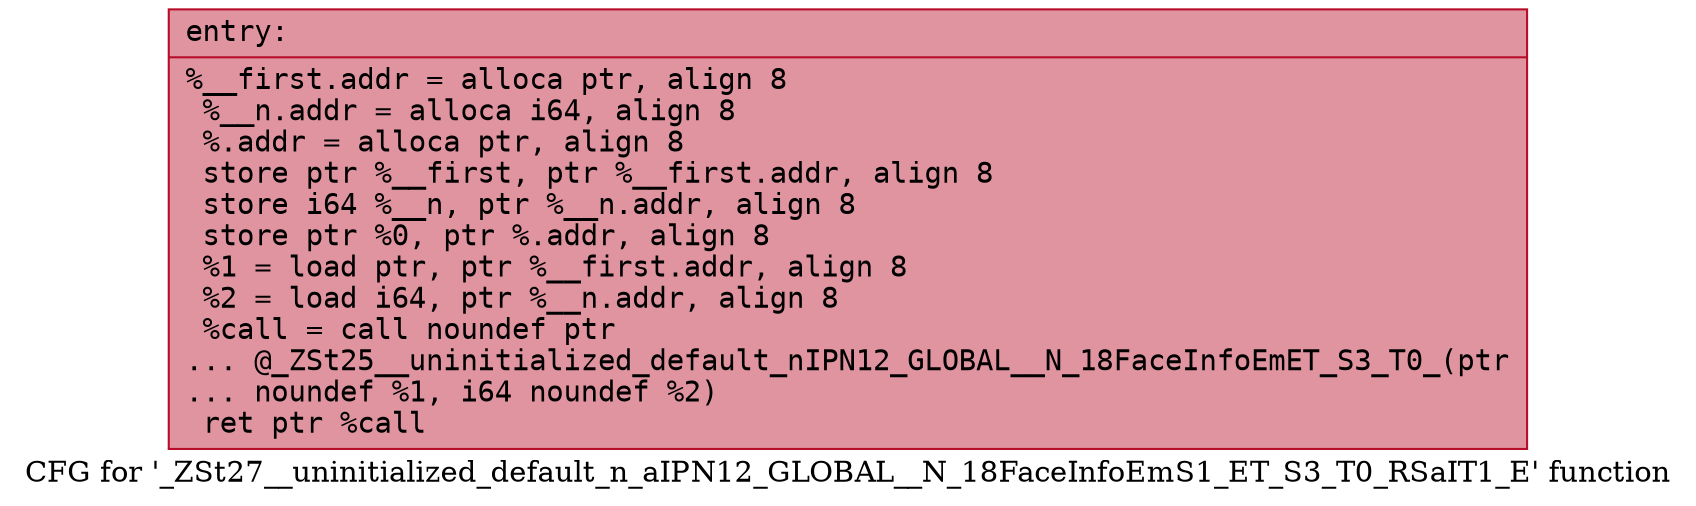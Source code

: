 digraph "CFG for '_ZSt27__uninitialized_default_n_aIPN12_GLOBAL__N_18FaceInfoEmS1_ET_S3_T0_RSaIT1_E' function" {
	label="CFG for '_ZSt27__uninitialized_default_n_aIPN12_GLOBAL__N_18FaceInfoEmS1_ET_S3_T0_RSaIT1_E' function";

	Node0x55dfe4c74780 [shape=record,color="#b70d28ff", style=filled, fillcolor="#b70d2870" fontname="Courier",label="{entry:\l|  %__first.addr = alloca ptr, align 8\l  %__n.addr = alloca i64, align 8\l  %.addr = alloca ptr, align 8\l  store ptr %__first, ptr %__first.addr, align 8\l  store i64 %__n, ptr %__n.addr, align 8\l  store ptr %0, ptr %.addr, align 8\l  %1 = load ptr, ptr %__first.addr, align 8\l  %2 = load i64, ptr %__n.addr, align 8\l  %call = call noundef ptr\l... @_ZSt25__uninitialized_default_nIPN12_GLOBAL__N_18FaceInfoEmET_S3_T0_(ptr\l... noundef %1, i64 noundef %2)\l  ret ptr %call\l}"];
}
